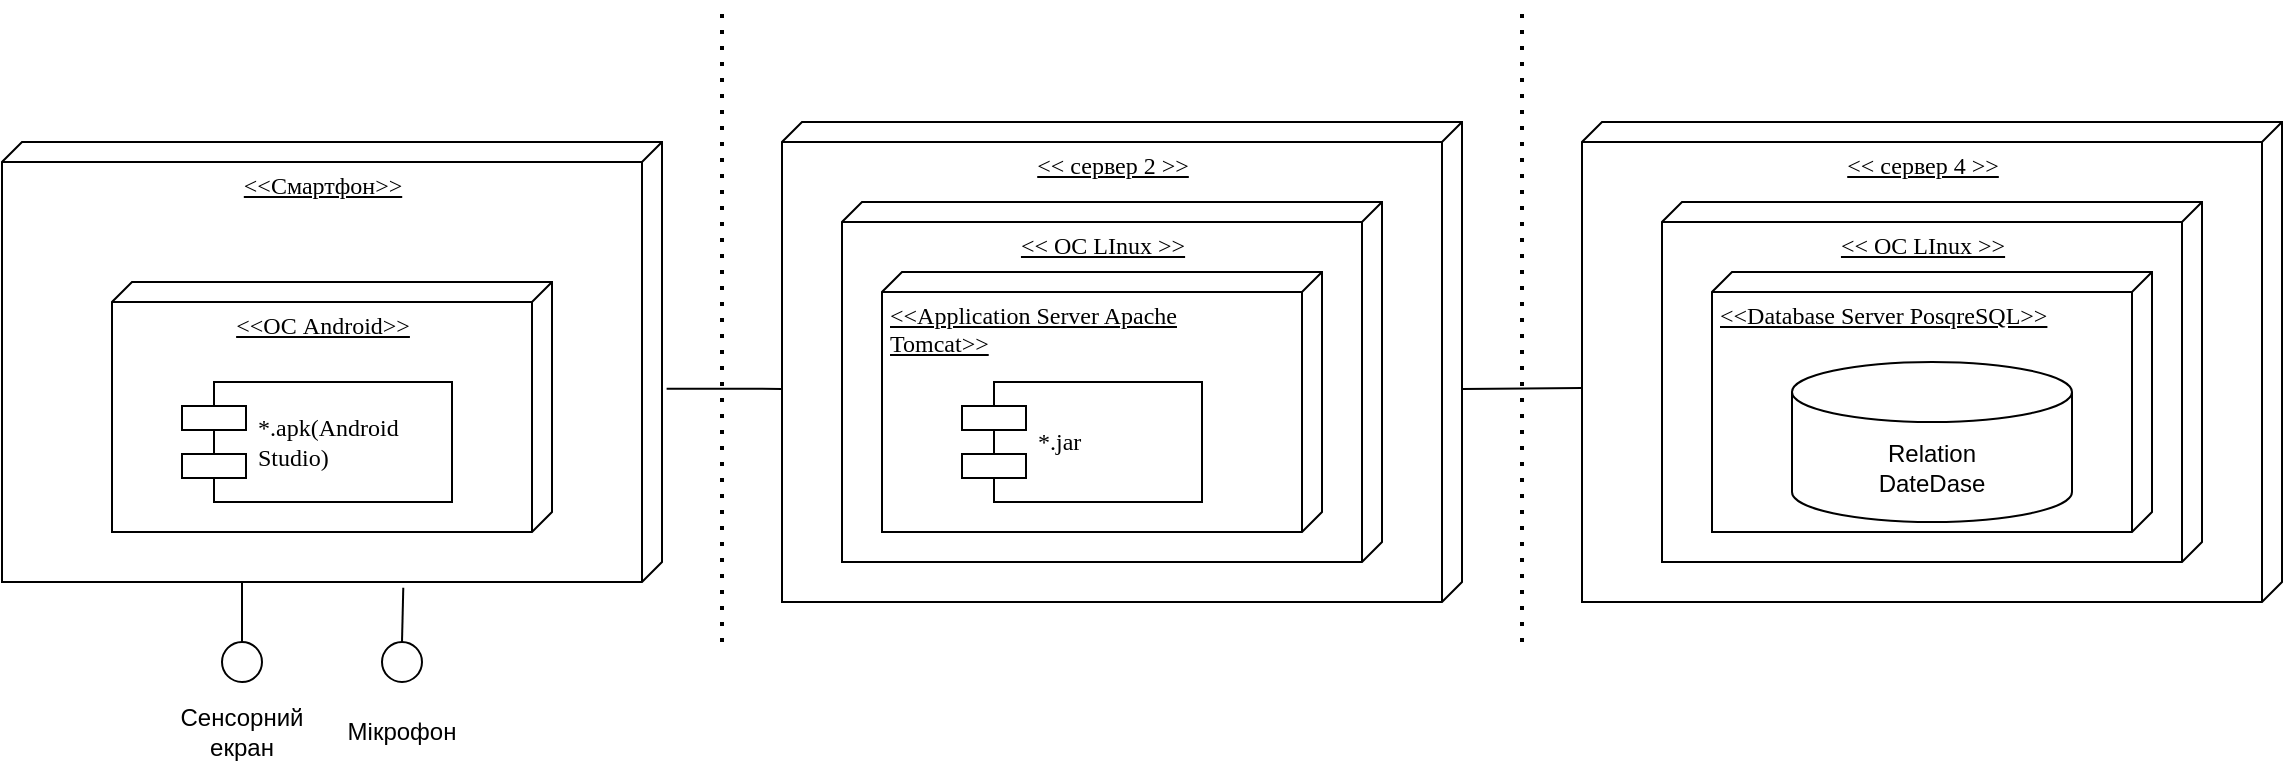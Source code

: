 <!--[if IE]><meta http-equiv="X-UA-Compatible" content="IE=5,IE=9" ><![endif]-->
<!DOCTYPE html>
<html>
<head>
<title>Диаграмма без названия</title>
<meta charset="utf-8"/>
</head>
<body><div class="mxgraph" style="max-width:100%;border:1px solid transparent;" data-mxgraph="{&quot;highlight&quot;:&quot;#0000ff&quot;,&quot;nav&quot;:true,&quot;resize&quot;:true,&quot;toolbar&quot;:&quot;zoom layers tags lightbox&quot;,&quot;edit&quot;:&quot;_blank&quot;,&quot;xml&quot;:&quot;&lt;mxfile host=\&quot;app.diagrams.net\&quot; modified=\&quot;2023-10-03T17:35:24.669Z\&quot; agent=\&quot;Mozilla/5.0 (Windows NT 10.0; Win64; x64) AppleWebKit/537.36 (KHTML, like Gecko) Chrome/117.0.0.0 Safari/537.36\&quot; etag=\&quot;P0QV_vi0tbGnM-YPLGrJ\&quot; version=\&quot;22.0.2\&quot; type=\&quot;google\&quot;&gt;\n  &lt;diagram name=\&quot;Page-1\&quot; id=\&quot;5f0bae14-7c28-e335-631c-24af17079c00\&quot;&gt;\n    &lt;mxGraphModel dx=\&quot;1221\&quot; dy=\&quot;1498\&quot; grid=\&quot;1\&quot; gridSize=\&quot;10\&quot; guides=\&quot;1\&quot; tooltips=\&quot;1\&quot; connect=\&quot;1\&quot; arrows=\&quot;1\&quot; fold=\&quot;1\&quot; page=\&quot;1\&quot; pageScale=\&quot;1\&quot; pageWidth=\&quot;1100\&quot; pageHeight=\&quot;850\&quot; background=\&quot;none\&quot; math=\&quot;0\&quot; shadow=\&quot;0\&quot;&gt;\n      &lt;root&gt;\n        &lt;mxCell id=\&quot;0\&quot; /&gt;\n        &lt;mxCell id=\&quot;1\&quot; parent=\&quot;0\&quot; /&gt;\n        &lt;mxCell id=\&quot;39150e848f15840c-1\&quot; value=\&quot;&amp;amp;lt;&amp;amp;lt;Cмартфон&amp;amp;gt;&amp;amp;gt;\&quot; style=\&quot;verticalAlign=top;align=center;spacingTop=8;spacingLeft=2;spacingRight=12;shape=cube;size=10;direction=south;fontStyle=4;html=1;rounded=0;shadow=0;comic=0;labelBackgroundColor=none;strokeWidth=1;fontFamily=Verdana;fontSize=12\&quot; parent=\&quot;1\&quot; vertex=\&quot;1\&quot;&gt;\n          &lt;mxGeometry x=\&quot;120\&quot; y=\&quot;70\&quot; width=\&quot;330\&quot; height=\&quot;220\&quot; as=\&quot;geometry\&quot; /&gt;\n        &lt;/mxCell&gt;\n        &lt;mxCell id=\&quot;39150e848f15840c-2\&quot; value=\&quot;&amp;amp;lt;&amp;amp;lt; сервер 2 &amp;amp;gt;&amp;amp;gt;\&quot; style=\&quot;verticalAlign=top;align=center;spacingTop=8;spacingLeft=2;spacingRight=12;shape=cube;size=10;direction=south;fontStyle=4;html=1;rounded=0;shadow=0;comic=0;labelBackgroundColor=none;strokeWidth=1;fontFamily=Verdana;fontSize=12\&quot; parent=\&quot;1\&quot; vertex=\&quot;1\&quot;&gt;\n          &lt;mxGeometry x=\&quot;510\&quot; y=\&quot;60\&quot; width=\&quot;340\&quot; height=\&quot;240\&quot; as=\&quot;geometry\&quot; /&gt;\n        &lt;/mxCell&gt;\n        &lt;mxCell id=\&quot;39150e848f15840c-3\&quot; value=\&quot;&amp;amp;lt;&amp;amp;lt; сервер 4 &amp;amp;gt;&amp;amp;gt;\&quot; style=\&quot;verticalAlign=top;align=center;spacingTop=8;spacingLeft=2;spacingRight=12;shape=cube;size=10;direction=south;fontStyle=4;html=1;rounded=0;shadow=0;comic=0;labelBackgroundColor=none;strokeWidth=1;fontFamily=Verdana;fontSize=12\&quot; parent=\&quot;1\&quot; vertex=\&quot;1\&quot;&gt;\n          &lt;mxGeometry x=\&quot;910\&quot; y=\&quot;60\&quot; width=\&quot;350\&quot; height=\&quot;240\&quot; as=\&quot;geometry\&quot; /&gt;\n        &lt;/mxCell&gt;\n        &lt;mxCell id=\&quot;39150e848f15840c-9\&quot; value=\&quot;\&quot; style=\&quot;ellipse;whiteSpace=wrap;html=1;rounded=0;shadow=0;comic=0;labelBackgroundColor=none;strokeWidth=1;fontFamily=Verdana;fontSize=12;align=center;\&quot; parent=\&quot;1\&quot; vertex=\&quot;1\&quot;&gt;\n          &lt;mxGeometry x=\&quot;230\&quot; y=\&quot;320\&quot; width=\&quot;20\&quot; height=\&quot;20\&quot; as=\&quot;geometry\&quot; /&gt;\n        &lt;/mxCell&gt;\n        &lt;mxCell id=\&quot;fGx_5LSj4_Q7tLjOv--8-2\&quot; value=\&quot;&amp;amp;lt;&amp;amp;lt;ОС Android&amp;amp;gt;&amp;amp;gt;\&quot; style=\&quot;verticalAlign=top;align=center;spacingTop=8;spacingLeft=2;spacingRight=12;shape=cube;size=10;direction=south;fontStyle=4;html=1;rounded=0;shadow=0;comic=0;labelBackgroundColor=none;strokeWidth=1;fontFamily=Verdana;fontSize=12\&quot; vertex=\&quot;1\&quot; parent=\&quot;1\&quot;&gt;\n          &lt;mxGeometry x=\&quot;175\&quot; y=\&quot;140\&quot; width=\&quot;220\&quot; height=\&quot;125\&quot; as=\&quot;geometry\&quot; /&gt;\n        &lt;/mxCell&gt;\n        &lt;mxCell id=\&quot;fGx_5LSj4_Q7tLjOv--8-3\&quot; value=\&quot;*.apk(Android&amp;lt;br&amp;gt;Studio)\&quot; style=\&quot;shape=component;align=left;spacingLeft=36;rounded=0;shadow=0;comic=0;labelBackgroundColor=none;strokeWidth=1;fontFamily=Verdana;fontSize=12;html=1;\&quot; vertex=\&quot;1\&quot; parent=\&quot;1\&quot;&gt;\n          &lt;mxGeometry x=\&quot;210\&quot; y=\&quot;190\&quot; width=\&quot;135\&quot; height=\&quot;60\&quot; as=\&quot;geometry\&quot; /&gt;\n        &lt;/mxCell&gt;\n        &lt;mxCell id=\&quot;fGx_5LSj4_Q7tLjOv--8-4\&quot; value=\&quot;&amp;amp;lt;&amp;amp;lt; OC LInux &amp;amp;gt;&amp;amp;gt;\&quot; style=\&quot;verticalAlign=top;align=center;spacingTop=8;spacingLeft=2;spacingRight=12;shape=cube;size=10;direction=south;fontStyle=4;html=1;rounded=0;shadow=0;comic=0;labelBackgroundColor=none;strokeWidth=1;fontFamily=Verdana;fontSize=12\&quot; vertex=\&quot;1\&quot; parent=\&quot;1\&quot;&gt;\n          &lt;mxGeometry x=\&quot;540\&quot; y=\&quot;100\&quot; width=\&quot;270\&quot; height=\&quot;180\&quot; as=\&quot;geometry\&quot; /&gt;\n        &lt;/mxCell&gt;\n        &lt;mxCell id=\&quot;fGx_5LSj4_Q7tLjOv--8-5\&quot; value=\&quot;&amp;amp;lt;&amp;amp;lt;Application Server Apache&amp;lt;br&amp;gt;Tomcat&amp;amp;gt;&amp;amp;gt;\&quot; style=\&quot;verticalAlign=top;align=left;spacingTop=8;spacingLeft=2;spacingRight=12;shape=cube;size=10;direction=south;fontStyle=4;html=1;rounded=0;shadow=0;comic=0;labelBackgroundColor=none;strokeWidth=1;fontFamily=Verdana;fontSize=12\&quot; vertex=\&quot;1\&quot; parent=\&quot;1\&quot;&gt;\n          &lt;mxGeometry x=\&quot;560\&quot; y=\&quot;135\&quot; width=\&quot;220\&quot; height=\&quot;130\&quot; as=\&quot;geometry\&quot; /&gt;\n        &lt;/mxCell&gt;\n        &lt;mxCell id=\&quot;39150e848f15840c-7\&quot; value=\&quot;*.jar\&quot; style=\&quot;shape=component;align=left;spacingLeft=36;rounded=0;shadow=0;comic=0;labelBackgroundColor=none;strokeWidth=1;fontFamily=Verdana;fontSize=12;html=1;\&quot; parent=\&quot;1\&quot; vertex=\&quot;1\&quot;&gt;\n          &lt;mxGeometry x=\&quot;600\&quot; y=\&quot;190\&quot; width=\&quot;120\&quot; height=\&quot;60\&quot; as=\&quot;geometry\&quot; /&gt;\n        &lt;/mxCell&gt;\n        &lt;mxCell id=\&quot;fGx_5LSj4_Q7tLjOv--8-6\&quot; value=\&quot;&amp;amp;lt;&amp;amp;lt; OC LInux &amp;amp;gt;&amp;amp;gt;\&quot; style=\&quot;verticalAlign=top;align=center;spacingTop=8;spacingLeft=2;spacingRight=12;shape=cube;size=10;direction=south;fontStyle=4;html=1;rounded=0;shadow=0;comic=0;labelBackgroundColor=none;strokeWidth=1;fontFamily=Verdana;fontSize=12\&quot; vertex=\&quot;1\&quot; parent=\&quot;1\&quot;&gt;\n          &lt;mxGeometry x=\&quot;950\&quot; y=\&quot;100\&quot; width=\&quot;270\&quot; height=\&quot;180\&quot; as=\&quot;geometry\&quot; /&gt;\n        &lt;/mxCell&gt;\n        &lt;mxCell id=\&quot;fGx_5LSj4_Q7tLjOv--8-7\&quot; value=\&quot;&amp;amp;lt;&amp;amp;lt;Database Server PosqreSQL&amp;amp;gt;&amp;amp;gt;\&quot; style=\&quot;verticalAlign=top;align=left;spacingTop=8;spacingLeft=2;spacingRight=12;shape=cube;size=10;direction=south;fontStyle=4;html=1;rounded=0;shadow=0;comic=0;labelBackgroundColor=none;strokeWidth=1;fontFamily=Verdana;fontSize=12\&quot; vertex=\&quot;1\&quot; parent=\&quot;1\&quot;&gt;\n          &lt;mxGeometry x=\&quot;975\&quot; y=\&quot;135\&quot; width=\&quot;220\&quot; height=\&quot;130\&quot; as=\&quot;geometry\&quot; /&gt;\n        &lt;/mxCell&gt;\n        &lt;mxCell id=\&quot;fGx_5LSj4_Q7tLjOv--8-8\&quot; value=\&quot;Relation&amp;lt;br&amp;gt;DateDase\&quot; style=\&quot;shape=cylinder3;whiteSpace=wrap;html=1;boundedLbl=1;backgroundOutline=1;size=15;\&quot; vertex=\&quot;1\&quot; parent=\&quot;1\&quot;&gt;\n          &lt;mxGeometry x=\&quot;1015\&quot; y=\&quot;180\&quot; width=\&quot;140\&quot; height=\&quot;80\&quot; as=\&quot;geometry\&quot; /&gt;\n        &lt;/mxCell&gt;\n        &lt;mxCell id=\&quot;fGx_5LSj4_Q7tLjOv--8-9\&quot; value=\&quot;\&quot; style=\&quot;endArrow=none;dashed=1;html=1;dashPattern=1 3;strokeWidth=2;rounded=0;\&quot; edge=\&quot;1\&quot; parent=\&quot;1\&quot;&gt;\n          &lt;mxGeometry width=\&quot;50\&quot; height=\&quot;50\&quot; relative=\&quot;1\&quot; as=\&quot;geometry\&quot;&gt;\n            &lt;mxPoint x=\&quot;480\&quot; y=\&quot;320\&quot; as=\&quot;sourcePoint\&quot; /&gt;\n            &lt;mxPoint x=\&quot;480\&quot; as=\&quot;targetPoint\&quot; /&gt;\n          &lt;/mxGeometry&gt;\n        &lt;/mxCell&gt;\n        &lt;mxCell id=\&quot;fGx_5LSj4_Q7tLjOv--8-10\&quot; value=\&quot;\&quot; style=\&quot;endArrow=none;dashed=1;html=1;dashPattern=1 3;strokeWidth=2;rounded=0;\&quot; edge=\&quot;1\&quot; parent=\&quot;1\&quot;&gt;\n          &lt;mxGeometry width=\&quot;50\&quot; height=\&quot;50\&quot; relative=\&quot;1\&quot; as=\&quot;geometry\&quot;&gt;\n            &lt;mxPoint x=\&quot;880\&quot; y=\&quot;320\&quot; as=\&quot;sourcePoint\&quot; /&gt;\n            &lt;mxPoint x=\&quot;880\&quot; as=\&quot;targetPoint\&quot; /&gt;\n          &lt;/mxGeometry&gt;\n        &lt;/mxCell&gt;\n        &lt;mxCell id=\&quot;fGx_5LSj4_Q7tLjOv--8-11\&quot; value=\&quot;\&quot; style=\&quot;endArrow=none;html=1;rounded=0;exitX=0.561;exitY=-0.007;exitDx=0;exitDy=0;exitPerimeter=0;entryX=0.556;entryY=1;entryDx=0;entryDy=0;entryPerimeter=0;\&quot; edge=\&quot;1\&quot; parent=\&quot;1\&quot; source=\&quot;39150e848f15840c-1\&quot; target=\&quot;39150e848f15840c-2\&quot;&gt;\n          &lt;mxGeometry width=\&quot;50\&quot; height=\&quot;50\&quot; relative=\&quot;1\&quot; as=\&quot;geometry\&quot;&gt;\n            &lt;mxPoint x=\&quot;730\&quot; y=\&quot;360\&quot; as=\&quot;sourcePoint\&quot; /&gt;\n            &lt;mxPoint x=\&quot;780\&quot; y=\&quot;310\&quot; as=\&quot;targetPoint\&quot; /&gt;\n          &lt;/mxGeometry&gt;\n        &lt;/mxCell&gt;\n        &lt;mxCell id=\&quot;fGx_5LSj4_Q7tLjOv--8-12\&quot; value=\&quot;\&quot; style=\&quot;endArrow=none;html=1;rounded=0;exitX=0.556;exitY=0.001;exitDx=0;exitDy=0;exitPerimeter=0;\&quot; edge=\&quot;1\&quot; parent=\&quot;1\&quot; source=\&quot;39150e848f15840c-2\&quot;&gt;\n          &lt;mxGeometry width=\&quot;50\&quot; height=\&quot;50\&quot; relative=\&quot;1\&quot; as=\&quot;geometry\&quot;&gt;\n            &lt;mxPoint x=\&quot;730\&quot; y=\&quot;360\&quot; as=\&quot;sourcePoint\&quot; /&gt;\n            &lt;mxPoint x=\&quot;910\&quot; y=\&quot;193\&quot; as=\&quot;targetPoint\&quot; /&gt;\n          &lt;/mxGeometry&gt;\n        &lt;/mxCell&gt;\n        &lt;mxCell id=\&quot;fGx_5LSj4_Q7tLjOv--8-14\&quot; value=\&quot;\&quot; style=\&quot;ellipse;whiteSpace=wrap;html=1;rounded=0;shadow=0;comic=0;labelBackgroundColor=none;strokeWidth=1;fontFamily=Verdana;fontSize=12;align=center;\&quot; vertex=\&quot;1\&quot; parent=\&quot;1\&quot;&gt;\n          &lt;mxGeometry x=\&quot;310\&quot; y=\&quot;320\&quot; width=\&quot;20\&quot; height=\&quot;20\&quot; as=\&quot;geometry\&quot; /&gt;\n        &lt;/mxCell&gt;\n        &lt;mxCell id=\&quot;fGx_5LSj4_Q7tLjOv--8-17\&quot; value=\&quot;\&quot; style=\&quot;endArrow=none;html=1;rounded=0;exitX=0.5;exitY=0;exitDx=0;exitDy=0;\&quot; edge=\&quot;1\&quot; parent=\&quot;1\&quot; source=\&quot;39150e848f15840c-9\&quot;&gt;\n          &lt;mxGeometry width=\&quot;50\&quot; height=\&quot;50\&quot; relative=\&quot;1\&quot; as=\&quot;geometry\&quot;&gt;\n            &lt;mxPoint x=\&quot;310\&quot; y=\&quot;350\&quot; as=\&quot;sourcePoint\&quot; /&gt;\n            &lt;mxPoint x=\&quot;240\&quot; y=\&quot;290\&quot; as=\&quot;targetPoint\&quot; /&gt;\n          &lt;/mxGeometry&gt;\n        &lt;/mxCell&gt;\n        &lt;mxCell id=\&quot;fGx_5LSj4_Q7tLjOv--8-19\&quot; value=\&quot;\&quot; style=\&quot;endArrow=none;html=1;rounded=0;exitX=0.5;exitY=0;exitDx=0;exitDy=0;entryX=1.013;entryY=0.392;entryDx=0;entryDy=0;entryPerimeter=0;\&quot; edge=\&quot;1\&quot; parent=\&quot;1\&quot; source=\&quot;fGx_5LSj4_Q7tLjOv--8-14\&quot; target=\&quot;39150e848f15840c-1\&quot;&gt;\n          &lt;mxGeometry width=\&quot;50\&quot; height=\&quot;50\&quot; relative=\&quot;1\&quot; as=\&quot;geometry\&quot;&gt;\n            &lt;mxPoint x=\&quot;310\&quot; y=\&quot;350\&quot; as=\&quot;sourcePoint\&quot; /&gt;\n            &lt;mxPoint x=\&quot;360\&quot; y=\&quot;300\&quot; as=\&quot;targetPoint\&quot; /&gt;\n          &lt;/mxGeometry&gt;\n        &lt;/mxCell&gt;\n        &lt;mxCell id=\&quot;fGx_5LSj4_Q7tLjOv--8-20\&quot; value=\&quot;Мікрофон\&quot; style=\&quot;text;html=1;strokeColor=none;fillColor=none;align=center;verticalAlign=middle;whiteSpace=wrap;rounded=0;\&quot; vertex=\&quot;1\&quot; parent=\&quot;1\&quot;&gt;\n          &lt;mxGeometry x=\&quot;290\&quot; y=\&quot;350\&quot; width=\&quot;60\&quot; height=\&quot;30\&quot; as=\&quot;geometry\&quot; /&gt;\n        &lt;/mxCell&gt;\n        &lt;mxCell id=\&quot;fGx_5LSj4_Q7tLjOv--8-21\&quot; value=\&quot;Сенсорний&amp;lt;br&amp;gt;екран\&quot; style=\&quot;text;html=1;strokeColor=none;fillColor=none;align=center;verticalAlign=middle;whiteSpace=wrap;rounded=0;\&quot; vertex=\&quot;1\&quot; parent=\&quot;1\&quot;&gt;\n          &lt;mxGeometry x=\&quot;210\&quot; y=\&quot;350\&quot; width=\&quot;60\&quot; height=\&quot;30\&quot; as=\&quot;geometry\&quot; /&gt;\n        &lt;/mxCell&gt;\n      &lt;/root&gt;\n    &lt;/mxGraphModel&gt;\n  &lt;/diagram&gt;\n&lt;/mxfile&gt;\n&quot;}"></div>
<script type="text/javascript" src="https://viewer.diagrams.net/js/viewer-static.min.js"></script>
</body>
</html>